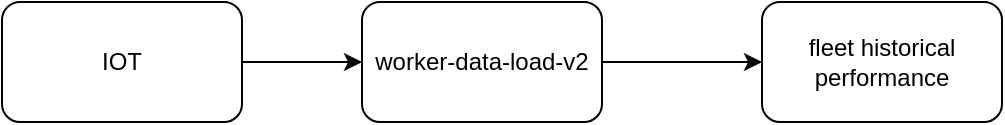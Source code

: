 <mxfile version="26.2.13">
  <diagram name="Page-1" id="Mt1obAbXdIEP9tQxkhrN">
    <mxGraphModel dx="866" dy="474" grid="1" gridSize="10" guides="1" tooltips="1" connect="1" arrows="1" fold="1" page="1" pageScale="1" pageWidth="850" pageHeight="1100" math="0" shadow="0">
      <root>
        <mxCell id="0" />
        <mxCell id="1" parent="0" />
        <mxCell id="4LZiRgCNlOVM36JuA9Av-3" value="" style="edgeStyle=orthogonalEdgeStyle;rounded=0;orthogonalLoop=1;jettySize=auto;html=1;" edge="1" parent="1" source="4LZiRgCNlOVM36JuA9Av-1" target="4LZiRgCNlOVM36JuA9Av-2">
          <mxGeometry relative="1" as="geometry" />
        </mxCell>
        <mxCell id="4LZiRgCNlOVM36JuA9Av-1" value="IOT" style="rounded=1;whiteSpace=wrap;html=1;" vertex="1" parent="1">
          <mxGeometry x="60" y="100" width="120" height="60" as="geometry" />
        </mxCell>
        <mxCell id="4LZiRgCNlOVM36JuA9Av-5" value="" style="edgeStyle=orthogonalEdgeStyle;rounded=0;orthogonalLoop=1;jettySize=auto;html=1;" edge="1" parent="1" source="4LZiRgCNlOVM36JuA9Av-2" target="4LZiRgCNlOVM36JuA9Av-4">
          <mxGeometry relative="1" as="geometry" />
        </mxCell>
        <mxCell id="4LZiRgCNlOVM36JuA9Av-2" value="worker-data-load-v2" style="whiteSpace=wrap;html=1;rounded=1;" vertex="1" parent="1">
          <mxGeometry x="240" y="100" width="120" height="60" as="geometry" />
        </mxCell>
        <mxCell id="4LZiRgCNlOVM36JuA9Av-4" value="fleet historical performance" style="whiteSpace=wrap;html=1;rounded=1;" vertex="1" parent="1">
          <mxGeometry x="440" y="100" width="120" height="60" as="geometry" />
        </mxCell>
      </root>
    </mxGraphModel>
  </diagram>
</mxfile>
